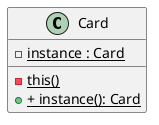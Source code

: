 @!include ../commons.style
@startuml
class Card {
    - {static} this()
    - {static} instance : Card
    + {static} + instance(): Card
}

@enduml

